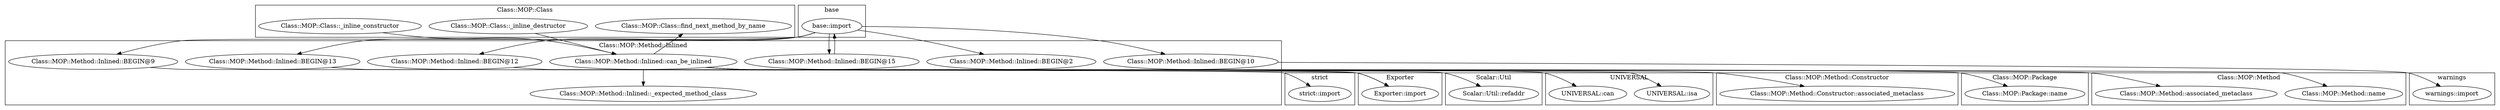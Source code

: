 digraph {
graph [overlap=false]
subgraph cluster_warnings {
	label="warnings";
	"warnings::import";
}
subgraph cluster_Class_MOP_Method_Inlined {
	label="Class::MOP::Method::Inlined";
	"Class::MOP::Method::Inlined::BEGIN@9";
	"Class::MOP::Method::Inlined::BEGIN@12";
	"Class::MOP::Method::Inlined::BEGIN@2";
	"Class::MOP::Method::Inlined::BEGIN@13";
	"Class::MOP::Method::Inlined::_expected_method_class";
	"Class::MOP::Method::Inlined::can_be_inlined";
	"Class::MOP::Method::Inlined::BEGIN@15";
	"Class::MOP::Method::Inlined::BEGIN@10";
}
subgraph cluster_Scalar_Util {
	label="Scalar::Util";
	"Scalar::Util::refaddr";
}
subgraph cluster_UNIVERSAL {
	label="UNIVERSAL";
	"UNIVERSAL::isa";
	"UNIVERSAL::can";
}
subgraph cluster_base {
	label="base";
	"base::import";
}
subgraph cluster_strict {
	label="strict";
	"strict::import";
}
subgraph cluster_Class_MOP_Class {
	label="Class::MOP::Class";
	"Class::MOP::Class::find_next_method_by_name";
	"Class::MOP::Class::_inline_destructor";
	"Class::MOP::Class::_inline_constructor";
}
subgraph cluster_Class_MOP_Method_Constructor {
	label="Class::MOP::Method::Constructor";
	"Class::MOP::Method::Constructor::associated_metaclass";
}
subgraph cluster_Exporter {
	label="Exporter";
	"Exporter::import";
}
subgraph cluster_Class_MOP_Package {
	label="Class::MOP::Package";
	"Class::MOP::Package::name";
}
subgraph cluster_Class_MOP_Method {
	label="Class::MOP::Method";
	"Class::MOP::Method::name";
	"Class::MOP::Method::associated_metaclass";
}
"Class::MOP::Method::Inlined::BEGIN@13" -> "Exporter::import";
"Class::MOP::Method::Inlined::BEGIN@12" -> "Exporter::import";
"base::import" -> "Class::MOP::Method::Inlined::BEGIN@13";
"base::import" -> "Class::MOP::Method::Inlined::BEGIN@9";
"base::import" -> "Class::MOP::Method::Inlined::BEGIN@2";
"Class::MOP::Class::_inline_destructor" -> "Class::MOP::Method::Inlined::can_be_inlined";
"Class::MOP::Class::_inline_constructor" -> "Class::MOP::Method::Inlined::can_be_inlined";
"Class::MOP::Method::Inlined::can_be_inlined" -> "Class::MOP::Method::Constructor::associated_metaclass";
"base::import" -> "Class::MOP::Method::Inlined::BEGIN@12";
"Class::MOP::Method::Inlined::can_be_inlined" -> "Class::MOP::Method::name";
"Class::MOP::Method::Inlined::can_be_inlined" -> "UNIVERSAL::can";
"Class::MOP::Method::Inlined::BEGIN@15" -> "base::import";
"Class::MOP::Method::Inlined::BEGIN@10" -> "warnings::import";
"base::import" -> "Class::MOP::Method::Inlined::BEGIN@15";
"Class::MOP::Method::Inlined::can_be_inlined" -> "Class::MOP::Package::name";
"Class::MOP::Method::Inlined::BEGIN@9" -> "strict::import";
"Class::MOP::Method::Inlined::can_be_inlined" -> "Class::MOP::Method::associated_metaclass";
"Class::MOP::Method::Inlined::can_be_inlined" -> "Scalar::Util::refaddr";
"Class::MOP::Method::Inlined::can_be_inlined" -> "Class::MOP::Method::Inlined::_expected_method_class";
"base::import" -> "Class::MOP::Method::Inlined::BEGIN@10";
"Class::MOP::Method::Inlined::can_be_inlined" -> "UNIVERSAL::isa";
"Class::MOP::Method::Inlined::can_be_inlined" -> "Class::MOP::Class::find_next_method_by_name";
}
